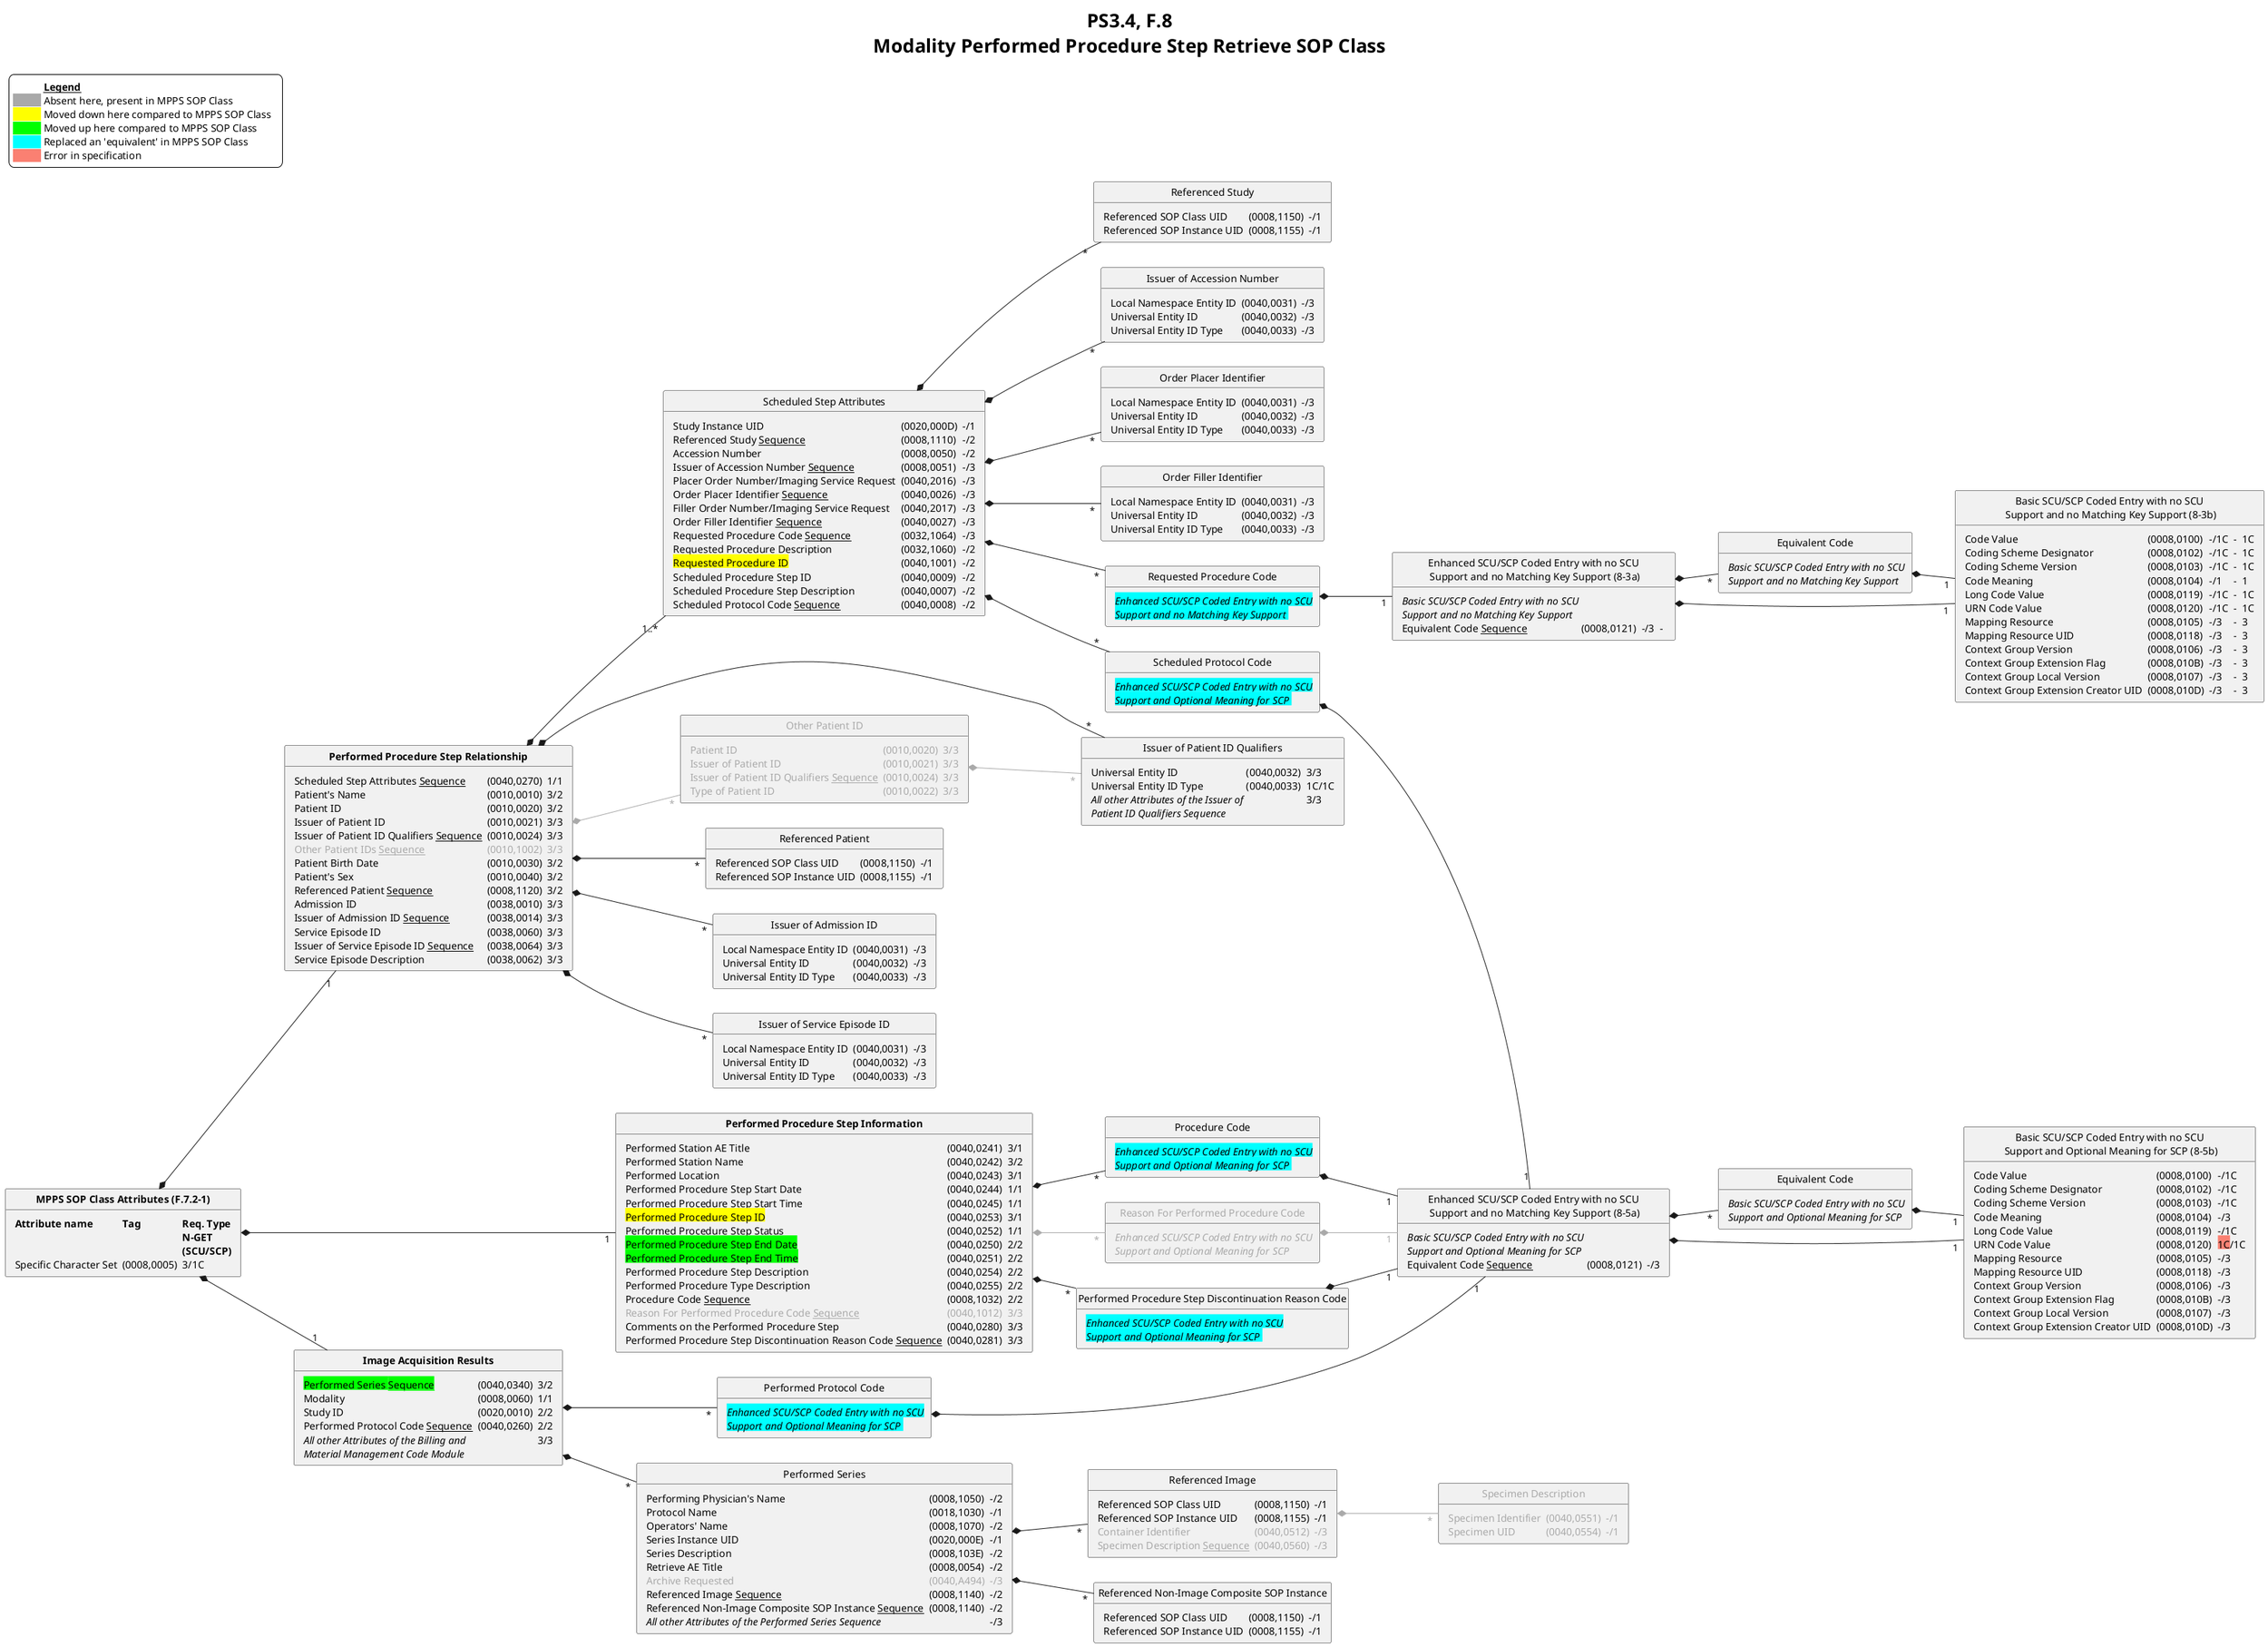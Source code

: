 @startuml Modality Performed Procedure Step Retrieve SOP Class
<style>
title {
  HorizontalAlignment center
  Fontsize 26
}
</style>
skinparam legend {
  backgroundColor #White
  entrySeparator #White
}

hide empty members
hide circle
left to right direction
title
  PS3.4, F.8
  Modality Performed Procedure Step Retrieve SOP Class
end title

  class "<b>MPPS SOP Class Attributes (F.7.2-1)" as mppsa {
  <#transparent,#transparent>| <b>Attribute name | <b>Tag | <b>Req. Type\n <b>N-GET\n <b>(SCU/SCP) |
  | Specific Character Set | (0008,0005) | 3/1C |
  }

  class "<b>Performed Procedure Step Relationship" as ppsr {
  <#transparent,#transparent>| Scheduled Step Attributes <u>Sequence</u> | (0040,0270) | 1/1 |
  | Patient's Name                                  | (0010,0010) | 3/2 |
  | Patient ID                                      | (0010,0020) | 3/2 |
  | Issuer of Patient ID                            | (0010,0021) | 3/3 |
  | Issuer of Patient ID Qualifiers <u>Sequence</u> | (0010,0024) | 3/3 |
' The next item is present in the MPPS SOP Class but absent here!
  | <color:darkgrey>Other Patient IDs <u>Sequence</u></color> | <color:darkgrey>(0010,1002) | <color:darkgrey>3/3 |
  | Patient Birth Date                              | (0010,0030) | 3/2 |
  | Patient's Sex                                   | (0010,0040) | 3/2 |
  | Referenced Patient <u>Sequence</u>              | (0008,1120) | 3/2 |
  | Admission ID                                    | (0038,0010) | 3/3 |
  | Issuer of Admission ID <u>Sequence</u>          | (0038,0014) | 3/3 |
  | Service Episode ID                              | (0038,0060) | 3/3 |
  | Issuer of Service Episode ID <u>Sequence</u>    | (0038,0064) | 3/3 |
  | Service Episode Description                     | (0038,0062) | 3/3 |
  }

  class "Scheduled Step Attributes" as ssa {
  <#transparent,#transparent>| Study Instance UID | (0020,000D) | -/1 |
  | Referenced Study <u>Sequence</u>            | (0008,1110) | -/2 |
  | Accession Number                            | (0008,0050) | -/2 |
  | Issuer of Accession Number <u>Sequence</u>  | (0008,0051) | -/3 |
  | Placer Order Number/Imaging Service Request | (0040,2016) | -/3 |
  | Order Placer Identifier <u>Sequence</u>     | (0040,0026) | -/3 |
  | Filler Order Number/Imaging Service Request | (0040,2017) | -/3 |
  | Order Filler Identifier <u>Sequence</u>     | (0040,0027) | -/3 |
  | Requested Procedure Code <u>Sequence</u>    | (0032,1064) | -/3 |
  | Requested Procedure Description             | (0032,1060) | -/2 |
' order of next item in this class is different than in MPPS SOP Class' Scheduled Step Attributes; why?
  | <back:#ffff00>Requested Procedure ID</back> | (0040,1001) | -/2 |
  | Scheduled Procedure Step ID                 | (0040,0009) | -/2 |
  | Scheduled Procedure Step Description        | (0040,0007) | -/2 |
  | Scheduled Protocol Code <u>Sequence</u>     | (0040,0008) | -/2 |
  }

  class "Referenced Study" as rs {
  <#transparent,#transparent>| Referenced SOP Class UID | (0008,1150) | -/1 |
  | Referenced SOP Instance UID | (0008,1155) | -/1 |
  }

  class "Issuer of Accession Number" as ioan {
  <#transparent,#transparent>| Local Namespace Entity ID | (0040,0031) | -/3 |
  | Universal Entity ID      | (0040,0032) | -/3 |
  | Universal Entity ID Type | (0040,0033) | -/3 |
  }

  class "Order Placer Identifier" as opi {
  <#transparent,#transparent>| Local Namespace Entity ID | (0040,0031) | -/3 |
  | Universal Entity ID      | (0040,0032) | -/3 |
  | Universal Entity ID Type | (0040,0033) | -/3 |
  }

  class "Order Filler Identifier" as ofi {
  <#transparent,#transparent>| Local Namespace Entity ID | (0040,0031) | -/3 |
  | Universal Entity ID      | (0040,0032) | -/3 |
  | Universal Entity ID Type | (0040,0033) | -/3 |
  }

  class "Requested Procedure Code" as rpc {
  <#transparent,#transparent>| <back:#00ffff><i>Enhanced SCU/SCP Coded Entry with no SCU\n <back:#00ffff><i>Support and no Matching Key Support |
  }
  
  class "Scheduled Protocol Code" as spc {
  <#transparent,#transparent>| <back:#00ffff><i>Enhanced SCU/SCP Coded Entry with no SCU\n <back:#00ffff><i>Support and Optional Meaning for SCP |
  }

  class "Issuer of Patient ID Qualifiers" as iopiq {
  <#transparent,#transparent>| Universal Entity ID | (0040,0032) | 3/3 |
  | Universal Entity ID Type | (0040,0033) | 1C/1C |
  | <i>All other Attributes of the Issuer of\n <i>Patient ID Qualifiers Sequence | | 3/3 |
  }

  class "<color:darkgrey>Other Patient ID" as opi2 {
  <#transparent,#transparent>| <color:darkgrey>Patient ID           | <color:darkgrey>(0010,0020) | <color:darkgrey>3/3 |
  | <color:darkgrey>Issuer of Patient ID                            | <color:darkgrey>(0010,0021) | <color:darkgrey>3/3 |
  | <color:darkgrey>Issuer of Patient ID Qualifiers <u>Sequence</u> | <color:darkgrey>(0010,0024) | <color:darkgrey>3/3 |
  | <color:darkgrey>Type of Patient ID                              | <color:darkgrey>(0010,0022) | <color:darkgrey>3/3 |
  }

  class "Referenced Patient" as rp {
  <#transparent,#transparent>| Referenced SOP Class UID | (0008,1150) | -/1 |
  | Referenced SOP Instance UID | (0008,1155) | -/1 |
  }

  class "Issuer of Admission ID" as ioai {
  <#transparent,#transparent>| Local Namespace Entity ID | (0040,0031) | -/3 |
  | Universal Entity ID       | (0040,0032) | -/3 |
  | Universal Entity ID Type  | (0040,0033) | -/3 |
  }

  class "Issuer of Service Episode ID" as iosei {
  <#transparent,#transparent>| Local Namespace Entity ID | (0040,0031) | -/3 |
  | Universal Entity ID       | (0040,0032) | -/3 |
  | Universal Entity ID Type  | (0040,0033) | -/3 |
  }

  class "<b>Performed Procedure Step Information" as ppsi {
  <#transparent,#transparent>| Performed Station AE Title                | (0040,0241) | 3/1 |
  | Performed Station Name                                               | (0040,0242) | 3/2 |
  | Performed Location                                                   | (0040,0243) | 3/1 |
  | Performed Procedure Step Start Date                                  | (0040,0244) | 1/1 |
  | Performed Procedure Step Start Time                                  | (0040,0245) | 1/1 |
  | <back:#ffff00>Performed Procedure Step ID</back>                     | (0040,0253) | 3/1 |
  | Performed Procedure Step Status                                      | (0040,0252) | 1/1 |
  | <back:#00ff00>Performed Procedure Step End Date</back>               | (0040,0250) | 2/2 |
  | <back:#00ff00>Performed Procedure Step End Time</back>               | (0040,0251) | 2/2 |
  | Performed Procedure Step Description                                 | (0040,0254) | 2/2 |
  | Performed Procedure Type Description                                 | (0040,0255) | 2/2 |
  | Procedure Code <u>Sequence</u>                                       | (0008,1032) | 2/2 |
  | <color:darkgrey>Reason For Performed Procedure Code <u>Sequence</u></color> | <color:darkgrey>(0040,1012) | <color:darkgrey>3/3 |
  | Comments on the Performed Procedure Step                             | (0040,0280) | 3/3 |
  | Performed Procedure Step Discontinuation Reason Code <u>Sequence</u> | (0040,0281) | 3/3 |
  }

  class "Procedure Code" as pc {
  <#transparent,#transparent>| <back:#00ffff><i>Enhanced SCU/SCP Coded Entry with no SCU\n <back:#00ffff><i>Support and Optional Meaning for SCP |
  }

  class "<color:darkgrey>Reason For Performed Procedure Code" as rfppc {
  <#transparent,#transparent>| <color:darkgrey><i>Enhanced SCU/SCP Coded Entry with no SCU\n <color:darkgrey><i>Support and Optional Meaning for SCP |
  }

  class "Performed Procedure Step Discontinuation Reason Code" as ppsdrc {
  <#transparent,#transparent>| <back:#00ffff><i>Enhanced SCU/SCP Coded Entry with no SCU\n <back:#00ffff><i>Support and Optional Meaning for SCP |
  }

  class "<b>Image Acquisition Results" as iar {
  <#transparent,#transparent>| <back:#00ff00>Performed Series <u>Sequence</u></back> | (0040,0340) | 3/2 |
  | Modality                                | (0008,0060) | 1/1 | NA  |   |
  | Study ID                                | (0020,0010) | 2/2 | NA  |   |
  | Performed Protocol Code <u>Sequence</u> | (0040,0260) | 2/2 | 3/2 |   |
  | <i>All other Attributes of the Billing and\n <i>Material Management Code Module | | 3/3 | 3/3 |   |
  }

  class "Performed Protocol Code" as ppc {
  <#transparent,#transparent>| <back:#00ffff><i>Enhanced SCU/SCP Coded Entry with no SCU\n <back:#00ffff><i>Support and Optional Meaning for SCP |
  }

  class "Performed Series" as ps {
  <#transparent,#transparent>| Performing Physician's Name      | (0008,1050) | -/2 |
  | Protocol Name                                               | (0018,1030) | -/1 |
  | Operators' Name                                             | (0008,1070) | -/2 |
  | Series Instance UID                                         | (0020,000E) | -/1 |
  | Series Description                                          | (0008,103E) | -/2 |
  | Retrieve AE Title                                           | (0008,0054) | -/2 |
  | <color:#darkgrey>Archive Requested</color>                  | <color:darkgrey>(0040,A494) | <color:darkgrey>-/3 |
  | Referenced Image <u>Sequence</u>                            | (0008,1140) | -/2 |
  | Referenced Non-Image Composite SOP Instance <u>Sequence</u> | (0008,1140) | -/2 |
  | <i>All other Attributes of the Performed Series Sequence    |             | -/3 |
  }
  
  class "Referenced Image" as ri {
  <#transparent,#transparent>| Referenced SOP Class UID | (0008,1150) | -/1 |
  | Referenced SOP Instance UID | (0008,1155) | -/1 |
  | <color:#darkgrey>Container Identifier</color> | <color:#darkgrey>(0040,0512) | <color:#darkgrey>-/3 |
  | <color:#darkgrey>Specimen Description <u>Sequence</u></color> | <color:#darkgrey>(0040,0560) | <color:#darkgrey>-/3 |
  }

  class "<color:#darkgrey>Specimen Description" as sd {
  <#transparent,#transparent>| <color:#darkgrey>Specimen Identifier | <color:#darkgrey>(0040,0551) | <color:#darkgrey>-/1 |
  | <color:#darkgrey>Specimen UID | <color:#darkgrey>(0040,0554) | <color:#darkgrey>-/1 |
  }

  class "Referenced Non-Image Composite SOP Instance" as rnicsi {
  <#transparent,#transparent>| Referenced SOP Class UID | (0008,1150) | -/1 |
  | Referenced SOP Instance UID | (0008,1155) | -/1 |
  }

' ===============================

  class "Enhanced SCU/SCP Coded Entry with no SCU\n Support and no Matching Key Support (8-3a)" as 3a {
  <#transparent,#transparent>| <i>Basic SCU/SCP Coded Entry with no SCU\n <i>Support and no Matching Key Support | | | | |
  | Equivalent Code <u>Sequence</u> | (0008,0121) | -/3 | - | |
  }

  class "Equivalent Code" as ec3a {
  <#transparent,#transparent>| <i>Basic SCU/SCP Coded Entry with no SCU\n <i>Support and no Matching Key Support |
  }
  
  class "Basic SCU/SCP Coded Entry with no SCU\n Support and no Matching Key Support (8-3b)" as 3b {
  <#transparent,#transparent>| Code Value | (0008,0100) | -/1C | - | 1C |
  | Coding Scheme Designator            | (0008,0102) | -/1C | - | 1C |
  | Coding Scheme Version               | (0008,0103) | -/1C | - | 1C |
  | Code Meaning                        | (0008,0104) | -/1  | - | 1  |
  | Long Code Value                     | (0008,0119) | -/1C | - | 1C |
  | URN Code Value                      | (0008,0120) | -/1C | - | 1C |
  | Mapping Resource                    | (0008,0105) | -/3  | - | 3  |
  | Mapping Resource UID                | (0008,0118) | -/3  | - | 3  |
  | Context Group Version               | (0008,0106) | -/3  | - | 3  |
  | Context Group Extension Flag        | (0008,010B) | -/3  | - | 3  |
  | Context Group Local Version         | (0008,0107) | -/3  | - | 3  |
  | Context Group Extension Creator UID | (0008,010D) | -/3  | - | 3  |
  }

  class "Enhanced SCU/SCP Coded Entry with no SCU\n Support and no Matching Key Support (8-5a)" as 5a {
  <#transparent,#transparent>| <i>Basic SCU/SCP Coded Entry with no SCU\n <i>Support and Optional Meaning for SCP | | |
  | Equivalent Code <u>Sequence</u> | (0008,0121) | -/3 |
  }

  class "Equivalent Code" as ec5a {
  <#transparent,#transparent>| <i>Basic SCU/SCP Coded Entry with no SCU\n <i>Support and Optional Meaning for SCP |
  }
  
  class "Basic SCU/SCP Coded Entry with no SCU\n Support and Optional Meaning for SCP (8-5b)" as 5b {
  <#transparent,#transparent>| Code Value | (0008,0100) | -/1C |
  | Coding Scheme Designator            | (0008,0102) | -/1C |
  | Coding Scheme Version               | (0008,0103) | -/1C |
  | Code Meaning                        | (0008,0104) | -/3  |
  | Long Code Value                     | (0008,0119) | -/1C |
  | URN Code Value                      | (0008,0120) | <back:salmon>1C</back>/1C |
  | Mapping Resource                    | (0008,0105) | -/3  |
  | Mapping Resource UID                | (0008,0118) | -/3  |
  | Context Group Version               | (0008,0106) | -/3  |
  | Context Group Extension Flag        | (0008,010B) | -/3  |
  | Context Group Local Version         | (0008,0107) | -/3  |
  | Context Group Extension Creator UID | (0008,010D) | -/3  |
  }

' =====================

legend top left
  <#White,#White>|           |= __Legend__ |
  |<#darkgrey>   | Absent here, present in MPPS SOP Class       |
  |<#ffff00>     | Moved down here compared to MPPS SOP Class   |
  |<#00ff00>     | Moved up here compared to MPPS SOP Class     |
  |<#00ffff>     | Replaced an 'equivalent' in MPPS SOP Class   |
  |<#salmon>     | Error in specification                       |
endlegend

' =====================

  mppsa  *-- "1" ppsr
  mppsa  *-- "1" ppsi
  mppsa  *-- "1" iar
  ppsr   *-- "1..*" ssa
  ppsr   *-- "*" iopiq
  ppsr   *-- "<color:darkgrey>*" opi2 #line:darkgrey
  ppsr   *-- "*" rp
  ppsr   *-- "*" ioai
  ppsr   *-- "*" iosei
  ssa    *-- "*" rs
  ssa    *-- "*" ioan
  ssa    *-- "*" opi
  ssa    *-- "*" ofi
  ssa    *-- "*" rpc
  ssa    *-- "*" spc
  rpc    *-- "1" 3a
  spc    *-- "1" 5a
  opi2   *-- "<color:darkgrey>*" iopiq #line:darkgrey
  ppsi   *-- "*" pc
  ppsi   *-- "<color:darkgrey>*" rfppc #line:darkgrey
  ppsi   *-- "*" ppsdrc
  rfppc  *-- "<color:darkgrey>1" 5a #line:darkgrey
  iar    *-- "*" ppc
  iar    *-- "*" ps
  ps     *-- "*" ri
  ps     *-- "*" rnicsi
  ri     *-- "<color:darkgrey>*" sd  #line:darkgrey
  ppsdrc *-- "1" 5a
  ppc    *-- "1" 5a
  pc     *-- "1" 5a

  3a     *-- "1" 3b
  3a     *-- "*" ec3a
  ec3a   *-- "1" 3b
  5a     *-- "1" 5b
  5a     *-- "*" ec5a
  ec5a   *-- "1" 5b

@enduml